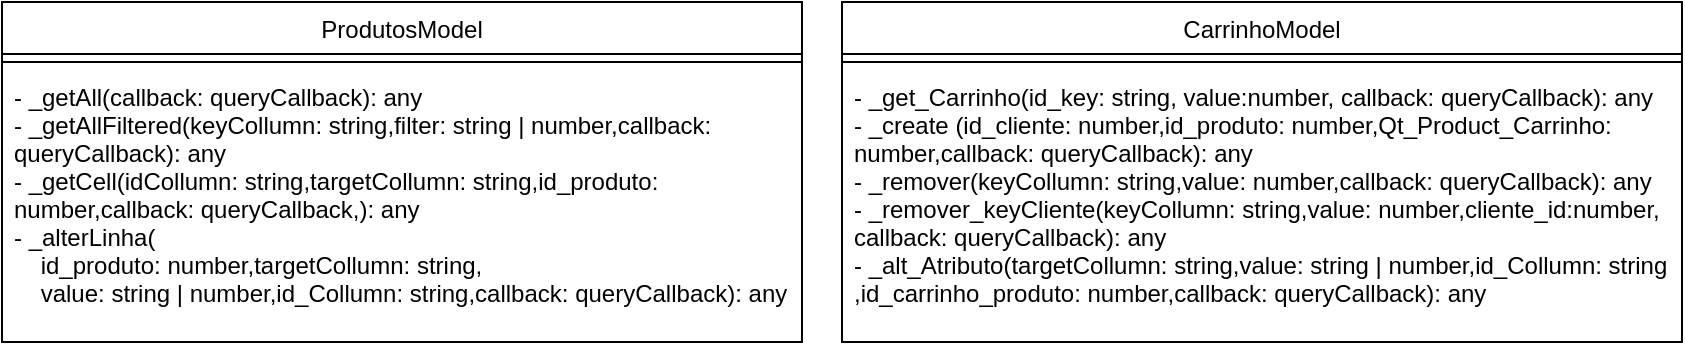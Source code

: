 <mxfile version="26.0.13">
  <diagram id="C5RBs43oDa-KdzZeNtuy" name="Page-1">
    <mxGraphModel dx="1434" dy="780" grid="1" gridSize="10" guides="1" tooltips="1" connect="1" arrows="1" fold="1" page="1" pageScale="1" pageWidth="827" pageHeight="1169" math="0" shadow="0">
      <root>
        <mxCell id="WIyWlLk6GJQsqaUBKTNV-0" />
        <mxCell id="WIyWlLk6GJQsqaUBKTNV-1" parent="WIyWlLk6GJQsqaUBKTNV-0" />
        <mxCell id="zkfFHV4jXpPFQw0GAbJ--6" value="ProdutosModel" style="swimlane;fontStyle=0;align=center;verticalAlign=top;childLayout=stackLayout;horizontal=1;startSize=26;horizontalStack=0;resizeParent=1;resizeLast=0;collapsible=1;marginBottom=0;rounded=0;shadow=0;strokeWidth=1;" parent="WIyWlLk6GJQsqaUBKTNV-1" vertex="1">
          <mxGeometry x="40" y="40" width="400" height="170" as="geometry">
            <mxRectangle x="130" y="380" width="160" height="26" as="alternateBounds" />
          </mxGeometry>
        </mxCell>
        <mxCell id="zkfFHV4jXpPFQw0GAbJ--9" value="" style="line;html=1;strokeWidth=1;align=left;verticalAlign=middle;spacingTop=-1;spacingLeft=3;spacingRight=3;rotatable=0;labelPosition=right;points=[];portConstraint=eastwest;" parent="zkfFHV4jXpPFQw0GAbJ--6" vertex="1">
          <mxGeometry y="26" width="400" height="8" as="geometry" />
        </mxCell>
        <mxCell id="zkfFHV4jXpPFQw0GAbJ--10" value="- _getAll(callback: queryCallback): any&#xa;- _getAllFiltered(keyCollumn: string,filter: string | number,callback: &#xa;queryCallback): any&#xa;- _getCell(idCollumn: string,targetCollumn: string,id_produto: &#xa;number,callback: queryCallback,): any&#xa;- _alterLinha(&#xa;    id_produto: number,targetCollumn: string,&#xa;    value: string | number,id_Collumn: string,callback: queryCallback): any" style="text;align=left;verticalAlign=top;spacingLeft=4;spacingRight=4;overflow=hidden;rotatable=0;points=[[0,0.5],[1,0.5]];portConstraint=eastwest;fontStyle=0" parent="zkfFHV4jXpPFQw0GAbJ--6" vertex="1">
          <mxGeometry y="34" width="400" height="136" as="geometry" />
        </mxCell>
        <mxCell id="4Ct8PNpKp0B6u5fM-n6S-3" value=" CarrinhoModel " style="swimlane;fontStyle=0;align=center;verticalAlign=top;childLayout=stackLayout;horizontal=1;startSize=26;horizontalStack=0;resizeParent=1;resizeLast=0;collapsible=1;marginBottom=0;rounded=0;shadow=0;strokeWidth=1;" vertex="1" parent="WIyWlLk6GJQsqaUBKTNV-1">
          <mxGeometry x="460" y="40" width="420" height="170" as="geometry">
            <mxRectangle x="130" y="380" width="160" height="26" as="alternateBounds" />
          </mxGeometry>
        </mxCell>
        <mxCell id="4Ct8PNpKp0B6u5fM-n6S-4" value="" style="line;html=1;strokeWidth=1;align=left;verticalAlign=middle;spacingTop=-1;spacingLeft=3;spacingRight=3;rotatable=0;labelPosition=right;points=[];portConstraint=eastwest;" vertex="1" parent="4Ct8PNpKp0B6u5fM-n6S-3">
          <mxGeometry y="26" width="420" height="8" as="geometry" />
        </mxCell>
        <mxCell id="4Ct8PNpKp0B6u5fM-n6S-5" value="- _get_Carrinho(id_key: string, value:number, callback: queryCallback): any&#xa;- _create (id_cliente: number,id_produto: number,Qt_Product_Carrinho: &#xa;number,callback: queryCallback): any&#xa;- _remover(keyCollumn: string,value: number,callback: queryCallback): any&#xa;- _remover_keyCliente(keyCollumn: string,value: number,cliente_id:number,&#xa;callback: queryCallback): any&#xa;- _alt_Atributo(targetCollumn: string,value: string | number,id_Collumn: string&#xa;,id_carrinho_produto: number,callback: queryCallback): any" style="text;align=left;verticalAlign=top;spacingLeft=4;spacingRight=4;overflow=hidden;rotatable=0;points=[[0,0.5],[1,0.5]];portConstraint=eastwest;fontStyle=0" vertex="1" parent="4Ct8PNpKp0B6u5fM-n6S-3">
          <mxGeometry y="34" width="420" height="136" as="geometry" />
        </mxCell>
      </root>
    </mxGraphModel>
  </diagram>
</mxfile>
